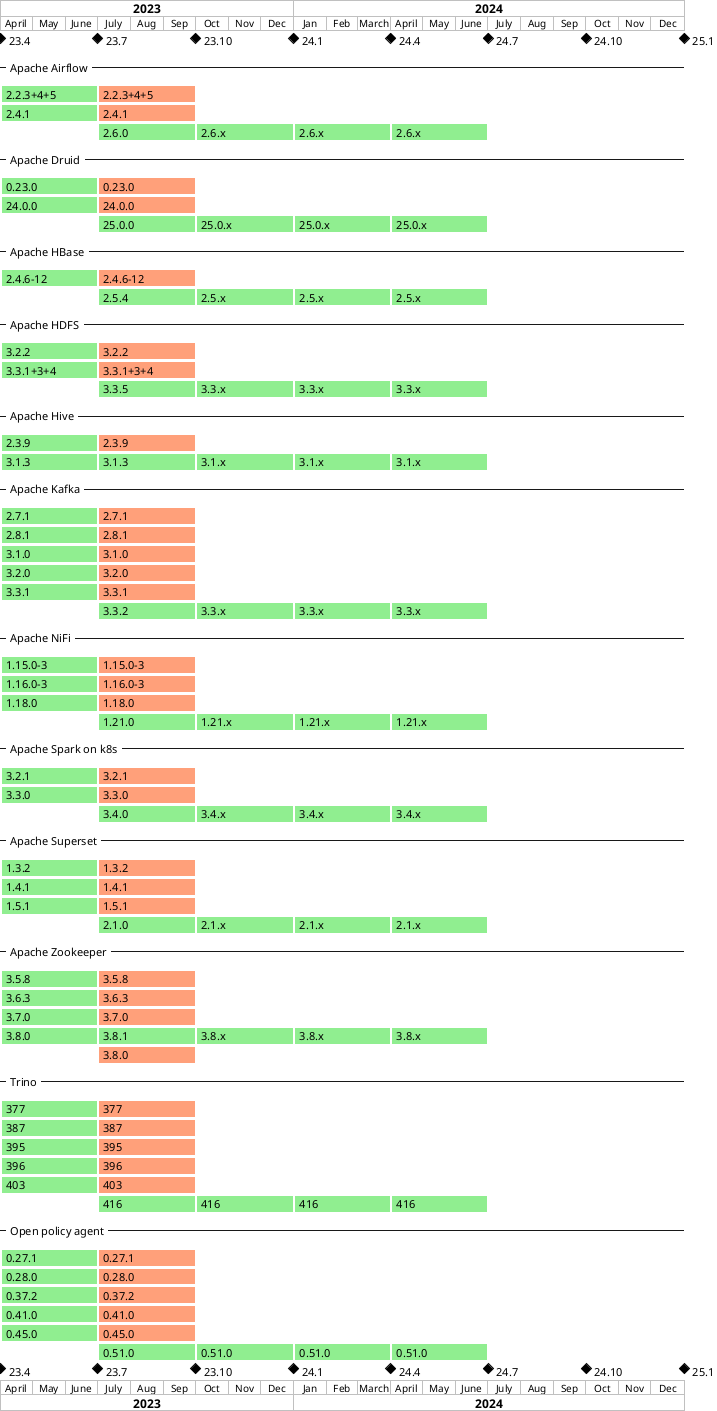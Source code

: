 @startgantt product-versions
printscale monthly
Project starts the 2023-04-01

[23.4]  happens 2023-04-01
[23.7]  happens 2023-07-01 and displays on same row as [23.4]
[23.10] happens 2023-10-01 and displays on same row as [23.4]
[24.1]  happens 2024-01-01 and displays on same row as [23.4]
[24.4]  happens 2024-04-01 and displays on same row as [23.4]
[24.7]  happens 2024-07-01 and displays on same row as [23.4]
[24.10] happens 2024-10-01 and displays on same row as [23.4]
[25.1]  happens 2025-01-01 and displays on same row as [23.4]

-- Apache Airflow --
[2.2.3+4+5]    starts 2023-04-01 and ends 2023-07-01 and is colored in LightGreen
[2.2.3+4+5 ]   starts 2023-07-01 and ends 2023-10-01 and is colored in LightSalmon
[2.2.3+4+5 ]   displays on same row as [2.2.3+4+5]
[2.4.1]        starts 2023-04-01 and ends 2023-07-01 and is colored in LightGreen
[2.4.1 ]       starts 2023-07-01 and ends 2023-10-01 and is colored in LightSalmon
[2.4.1 ]       displays on same row as [2.4.1]
[2.6.0]        starts 2023-07-01 and ends 2023-10-01 and is colored in LightGreen
[2.6.x]        starts 2023-10-01 and ends 2024-01-01 and is colored in LightGreen
[2.6.x]        displays on same row as [2.6.0]
[2.6.x ]       starts 2024-01-01 and ends 2024-04-01 and is colored in LightGreen
[2.6.x ]       displays on same row as [2.6.0]
[2.6.x  ]      starts 2024-04-01 and ends 2024-07-01 and is colored in LightGreen
[2.6.x  ]      displays on same row as [2.6.0]

-- Apache Druid --
[0.23.0]       starts 2023-04-01 and ends 2023-07-01 and is colored in LightGreen
[0.23.0 ]      starts 2023-07-01 and ends 2023-10-01 and is colored in LightSalmon
[0.23.0 ]      displays on same row as [0.23.0]
[24.0.0]       starts 2023-04-01 and ends 2023-07-01 and is colored in LightGreen
[24.0.0 ]      starts 2023-07-01 and ends 2023-10-01 and is colored in LightSalmon
[24.0.0 ]      displays on same row as [24.0.0]
[25.0.0]       starts 2023-07-01 and ends 2023-10-01 and is colored in LightGreen
[25.0.x]       starts 2023-10-01 and ends 2024-01-01 and is colored in LightGreen
[25.0.x]       displays on same row as [25.0.0]
[25.0.x ]      starts 2024-01-01 and ends 2024-04-01 and is colored in LightGreen
[25.0.x ]      displays on same row as [25.0.0]
[25.0.x  ]     starts 2024-04-01 and ends 2024-07-01 and is colored in LightGreen
[25.0.x  ]     displays on same row as [25.0.0]

-- Apache HBase --
[2.4.6-12]     starts 2023-04-01 and ends 2023-07-01 and is colored in LightGreen
[2.4.6-12 ]    starts 2023-07-01 and ends 2023-10-01 and is colored in LightSalmon
[2.4.6-12 ]    displays on same row as [2.4.6-12]
[2.5.4]        starts 2023-07-01 and ends 2023-10-01 and is colored in LightGreen
[2.5.x]        starts 2023-10-01 and ends 2024-01-01 and is colored in LightGreen
[2.5.x]        displays on same row as [2.5.4]
[2.5.x ]       starts 2024-01-01 and ends 2024-04-01 and is colored in LightGreen
[2.5.x ]       displays on same row as [2.5.4]
[2.5.x  ]      starts 2024-04-01 and ends 2024-07-01 and is colored in LightGreen
[2.5.x  ]      displays on same row as [2.5.4]

-- Apache HDFS --
[3.2.2]        starts 2023-04-01 and ends 2023-07-01 and is colored in LightGreen
[3.2.2 ]       starts 2023-07-01 and ends 2023-10-01 and is colored in LightSalmon
[3.2.2 ]       displays on same row as [3.2.2]
[3.3.1+3+4]    starts 2023-04-01 and ends 2023-07-01 and is colored in LightGreen
[3.3.1+3+4 ]   starts 2023-07-01 and ends 2023-10-01 and is colored in LightSalmon
[3.3.1+3+4 ]   displays on same row as [3.3.1+3+4]
[3.3.5]        starts 2023-07-01 and ends 2023-10-01 and is colored in LightGreen
[3.3.x]        starts 2023-10-01 and ends 2024-01-01 and is colored in LightGreen
[3.3.x]        displays on same row as [3.3.5]
[3.3.x ]       starts 2024-01-01 and ends 2024-04-01 and is colored in LightGreen
[3.3.x ]       displays on same row as [3.3.5]
[3.3.x  ]      starts 2024-04-01 and ends 2024-07-01 and is colored in LightGreen
[3.3.x  ]      displays on same row as [3.3.5]

-- Apache Hive --
[2.3.9]        starts 2023-04-01 and ends 2023-07-01 and is colored in LightGreen
[2.3.9 ]       starts 2023-07-01 and ends 2023-10-01 and is colored in LightSalmon
[2.3.9 ]       displays on same row as [2.3.9]
[3.1.3]        starts 2023-04-01 and ends 2023-07-01 and is colored in LightGreen
[3.1.3 ]       starts 2023-07-01 and ends 2023-10-01 and is colored in LightGreen
[3.1.3 ]       displays on same row as [3.1.3]
[3.1.x ]       starts 2023-10-01 and ends 2024-01-01 and is colored in LightGreen
[3.1.x ]       displays on same row as [3.1.3]
[3.1.x  ]      starts 2024-01-01 and ends 2024-04-01 and is colored in LightGreen
[3.1.x  ]      displays on same row as [3.1.3]
[3.1.x   ]     starts 2024-04-01 and ends 2024-07-01 and is colored in LightGreen
[3.1.x   ]     displays on same row as [3.1.3]

-- Apache Kafka --
[2.7.1]        starts 2023-04-01 and ends 2023-07-01 and is colored in LightGreen
[2.7.1 ]       starts 2023-07-01 and ends 2023-10-01 and is colored in LightSalmon
[2.7.1 ]       displays on same row as [2.7.1]
[2.8.1]        starts 2023-04-01 and ends 2023-07-01 and is colored in LightGreen
[2.8.1 ]       starts 2023-07-01 and ends 2023-10-01 and is colored in LightSalmon
[2.8.1 ]       displays on same row as [2.8.1]
[3.1.0]        starts 2023-04-01 and ends 2023-07-01 and is colored in LightGreen
[3.1.0 ]       starts 2023-07-01 and ends 2023-10-01 and is colored in LightSalmon
[3.1.0 ]       displays on same row as [3.1.0]
[3.2.0]        starts 2023-04-01 and ends 2023-07-01 and is colored in LightGreen
[3.2.0 ]       starts 2023-07-01 and ends 2023-10-01 and is colored in LightSalmon
[3.2.0 ]       displays on same row as [3.2.0]
[3.3.1]        starts 2023-04-01 and ends 2023-07-01 and is colored in LightGreen
[3.3.1 ]       starts 2023-07-01 and ends 2023-10-01 and is colored in LightSalmon
[3.3.1 ]       displays on same row as [3.3.1]
[3.3.2]        starts 2023-07-01 and ends 2023-10-01 and is colored in LightGreen
[3.3.x   ]     starts 2023-10-01 and ends 2024-01-01 and is colored in LightGreen
[3.3.x   ]     displays on same row as [3.3.2]
[3.3.x    ]    starts 2024-01-01 and ends 2024-04-01 and is colored in LightGreen
[3.3.x    ]    displays on same row as [3.3.2]
[3.3.x     ]   starts 2024-04-01 and ends 2024-07-01 and is colored in LightGreen
[3.3.x     ]   displays on same row as [3.3.2]

-- Apache NiFi --
[1.15.0-3]     starts 2023-04-01 and ends 2023-07-01 and is colored in LightGreen
[1.15.0-3 ]    starts 2023-07-01 and ends 2023-10-01 and is colored in LightSalmon
[1.15.0-3 ]    displays on same row as [1.15.0-3]
[1.16.0-3]     starts 2023-04-01 and ends 2023-07-01 and is colored in LightGreen
[1.16.0-3 ]    starts 2023-07-01 and ends 2023-10-01 and is colored in LightSalmon
[1.16.0-3 ]    displays on same row as [1.16.0-3]
[1.18.0]     starts 2023-04-01 and ends 2023-07-01 and is colored in LightGreen
[1.18.0 ]    starts 2023-07-01 and ends 2023-10-01 and is colored in LightSalmon
[1.18.0 ]    displays on same row as [1.18.0]
[1.21.0]       starts 2023-07-01 and ends 2023-10-01 and is colored in LightGreen
[1.21.x]       starts 2023-10-01 and ends 2024-01-01 and is colored in LightGreen
[1.21.x]       displays on same row as [1.21.0]
[1.21.x ]      starts 2024-01-01 and ends 2024-04-01 and is colored in LightGreen
[1.21.x ]      displays on same row as [1.21.0]
[1.21.x  ]     starts 2024-04-01 and ends 2024-07-01 and is colored in LightGreen
[1.21.x  ]     displays on same row as [1.21.0]

-- Apache Spark on k8s --
[3.2.1]        starts 2023-04-01 and ends 2023-07-01 and is colored in LightGreen
[3.2.1 ]       starts 2023-07-01 and ends 2023-10-01 and is colored in LightSalmon
[3.2.1 ]       displays on same row as [3.2.1]
[3.3.0]        starts 2023-04-01 and ends 2023-07-01 and is colored in LightGreen
[3.3.0 ]       starts 2023-07-01 and ends 2023-10-01 and is colored in LightSalmon
[3.3.0 ]       displays on same row as [3.3.0]
[3.4.0]        starts 2023-07-01 and ends 2023-10-01 and is colored in LightGreen
[3.4.x]        starts 2023-10-01 and ends 2024-01-01 and is colored in LightGreen
[3.4.x]        displays on same row as [3.4.0]
[3.4.x ]       starts 2024-01-01 and ends 2024-04-01 and is colored in LightGreen
[3.4.x ]       displays on same row as [3.4.0]
[3.4.x  ]      starts 2024-04-01 and ends 2024-07-01 and is colored in LightGreen
[3.4.x  ]      displays on same row as [3.4.0]

-- Apache Superset --
[1.3.2]        starts 2023-04-01 and ends 2023-07-01 and is colored in LightGreen
[1.3.2 ]       starts 2023-07-01 and ends 2023-10-01 and is colored in LightSalmon
[1.3.2 ]       displays on same row as [1.3.2]
[1.4.1]        starts 2023-04-01 and ends 2023-07-01 and is colored in LightGreen
[1.4.1 ]       starts 2023-07-01 and ends 2023-10-01 and is colored in LightSalmon
[1.4.1 ]       displays on same row as [1.4.1]
[1.5.1]        starts 2023-04-01 and ends 2023-07-01 and is colored in LightGreen
[1.5.1 ]       starts 2023-07-01 and ends 2023-10-01 and is colored in LightSalmon
[1.5.1 ]       displays on same row as [1.5.1]
[2.1.0]        starts 2023-07-01 and ends 2023-10-01 and is colored in LightGreen
[2.1.x]        starts 2023-10-01 and ends 2024-01-01 and is colored in LightGreen
[2.1.x]        displays on same row as [2.1.0]
[2.1.x ]       starts 2024-01-01 and ends 2024-04-01 and is colored in LightGreen
[2.1.x ]       displays on same row as [2.1.0]
[2.1.x  ]      starts 2024-04-01 and ends 2024-07-01 and is colored in LightGreen
[2.1.x  ]      displays on same row as [2.1.0]

-- Apache Zookeeper --
[3.5.8]        starts 2023-04-01 and ends 2023-07-01 and is colored in LightGreen
[3.5.8 ]       starts 2023-07-01 and ends 2023-10-01 and is colored in LightSalmon
[3.5.8 ]       displays on same row as [3.5.8]
[3.6.3]        starts 2023-04-01 and ends 2023-07-01 and is colored in LightGreen
[3.6.3 ]       starts 2023-07-01 and ends 2023-10-01 and is colored in LightSalmon
[3.6.3 ]       displays on same row as [3.6.3]
[3.7.0]        starts 2023-04-01 and ends 2023-07-01 and is colored in LightGreen
[3.7.0 ]       starts 2023-07-01 and ends 2023-10-01 and is colored in LightSalmon
[3.7.0 ]       displays on same row as [3.7.0]
[3.8.0]        starts 2023-04-01 and ends 2023-07-01 and is colored in LightGreen
[3.8.0 ]       starts 2023-07-01 and ends 2023-10-01 and is colored in LightSalmon
[3.8.1 ]       starts 2023-07-01 and ends 2023-10-01 and is colored in LightGreen
[3.8.1 ]       displays on same row as [3.8.0]
[3.8.x]        starts 2023-10-01 and ends 2024-01-01 and is colored in LightGreen
[3.8.x]        displays on same row as [3.8.0]
[3.8.x ]       starts 2024-01-01 and ends 2024-04-01 and is colored in LightGreen
[3.8.x ]       displays on same row as [3.8.0]
[3.8.x  ]      starts 2024-04-01 and ends 2024-07-01 and is colored in LightGreen
[3.8.x  ]      displays on same row as [3.8.0]


-- Trino --
[377]          starts 2023-04-01 and ends 2023-07-01 and is colored in LightGreen
[377 ]         starts 2023-07-01 and ends 2023-10-01 and is colored in LightSalmon
[377 ]         displays on same row as [377]
[387]          starts 2023-04-01 and ends 2023-07-01 and is colored in LightGreen
[387 ]         starts 2023-07-01 and ends 2023-10-01 and is colored in LightSalmon
[387 ]         displays on same row as [387]
[395]          starts 2023-04-01 and ends 2023-07-01 and is colored in LightGreen
[395 ]         starts 2023-07-01 and ends 2023-10-01 and is colored in LightSalmon
[395 ]         displays on same row as [395]
[396]          starts 2023-04-01 and ends 2023-07-01 and is colored in LightGreen
[396 ]         starts 2023-07-01 and ends 2023-10-01 and is colored in LightSalmon
[396 ]         displays on same row as [396]
[403]          starts 2023-04-01 and ends 2023-07-01 and is colored in LightGreen
[403 ]         starts 2023-07-01 and ends 2023-10-01 and is colored in LightSalmon
[403 ]         displays on same row as [403]
[416]          starts 2023-07-01 and ends 2023-10-01 and is colored in LightGreen
[416 ]         starts 2023-10-01 and ends 2024-01-01 and is colored in LightGreen
[416 ]         displays on same row as [416]
[416  ]        starts 2024-01-01 and ends 2024-04-01 and is colored in LightGreen
[416  ]        displays on same row as [416]
[416   ]       starts 2024-04-01 and ends 2024-07-01 and is colored in LightGreen
[416   ]       displays on same row as [416]

-- Open policy agent --
[0.27.1]       starts 2023-04-01 and ends 2023-07-01 and is colored in LightGreen
[0.27.1 ]      starts 2023-07-01 and ends 2023-10-01 and is colored in LightSalmon
[0.27.1 ]      displays on same row as [0.27.1]
[0.28.0]       starts 2023-04-01 and ends 2023-07-01 and is colored in LightGreen
[0.28.0 ]      starts 2023-07-01 and ends 2023-10-01 and is colored in LightSalmon
[0.28.0 ]      displays on same row as [0.28.0]
[0.37.2]       starts 2023-04-01 and ends 2023-07-01 and is colored in LightGreen
[0.37.2 ]      starts 2023-07-01 and ends 2023-10-01 and is colored in LightSalmon
[0.37.2 ]      displays on same row as [0.37.2]
[0.41.0]       starts 2023-04-01 and ends 2023-07-01 and is colored in LightGreen
[0.41.0 ]      starts 2023-07-01 and ends 2023-10-01 and is colored in LightSalmon
[0.41.0 ]      displays on same row as [0.41.0]
[0.45.0]       starts 2023-04-01 and ends 2023-07-01 and is colored in LightGreen
[0.45.0 ]      starts 2023-07-01 and ends 2023-10-01 and is colored in LightSalmon
[0.45.0 ]      displays on same row as [0.45.0]
[0.51.0]       starts 2023-07-01 and ends 2023-10-01 and is colored in LightGreen
[0.51.0 ]      starts 2023-10-01 and ends 2024-01-01 and is colored in LightGreen
[0.51.0 ]      displays on same row as [0.51.0]
[0.51.0  ]     starts 2024-01-01 and ends 2024-04-01 and is colored in LightGreen
[0.51.0  ]     displays on same row as [0.51.0]
[0.51.0   ]    starts 2024-04-01 and ends 2024-07-01 and is colored in LightGreen
[0.51.0   ]    displays on same row as [0.51.0]

[23.4 ]  happens 2023-04-01
[23.7 ]  happens 2023-07-01 and displays on same row as [23.4 ]
[23.10 ] happens 2023-10-01 and displays on same row as [23.4 ]
[24.1 ]  happens 2024-01-01 and displays on same row as [23.4 ]
[24.4 ]  happens 2024-04-01 and displays on same row as [23.4 ]
[24.7 ]  happens 2024-07-01 and displays on same row as [23.4 ]
[24.10 ] happens 2024-10-01 and displays on same row as [23.4 ]
[25.1 ]  happens 2025-01-01 and displays on same row as [23.4 ]

@endgantt